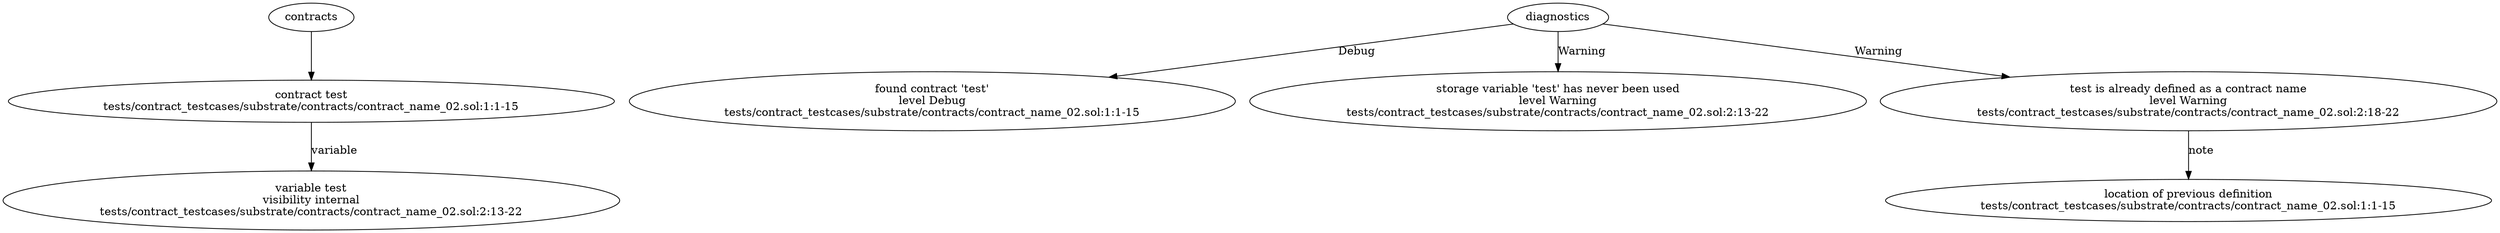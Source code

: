 strict digraph "tests/contract_testcases/substrate/contracts/contract_name_02.sol" {
	contract [label="contract test\ntests/contract_testcases/substrate/contracts/contract_name_02.sol:1:1-15"]
	var [label="variable test\nvisibility internal\ntests/contract_testcases/substrate/contracts/contract_name_02.sol:2:13-22"]
	diagnostic [label="found contract 'test'\nlevel Debug\ntests/contract_testcases/substrate/contracts/contract_name_02.sol:1:1-15"]
	diagnostic_6 [label="storage variable 'test' has never been used\nlevel Warning\ntests/contract_testcases/substrate/contracts/contract_name_02.sol:2:13-22"]
	diagnostic_7 [label="test is already defined as a contract name\nlevel Warning\ntests/contract_testcases/substrate/contracts/contract_name_02.sol:2:18-22"]
	note [label="location of previous definition\ntests/contract_testcases/substrate/contracts/contract_name_02.sol:1:1-15"]
	contracts -> contract
	contract -> var [label="variable"]
	diagnostics -> diagnostic [label="Debug"]
	diagnostics -> diagnostic_6 [label="Warning"]
	diagnostics -> diagnostic_7 [label="Warning"]
	diagnostic_7 -> note [label="note"]
}

